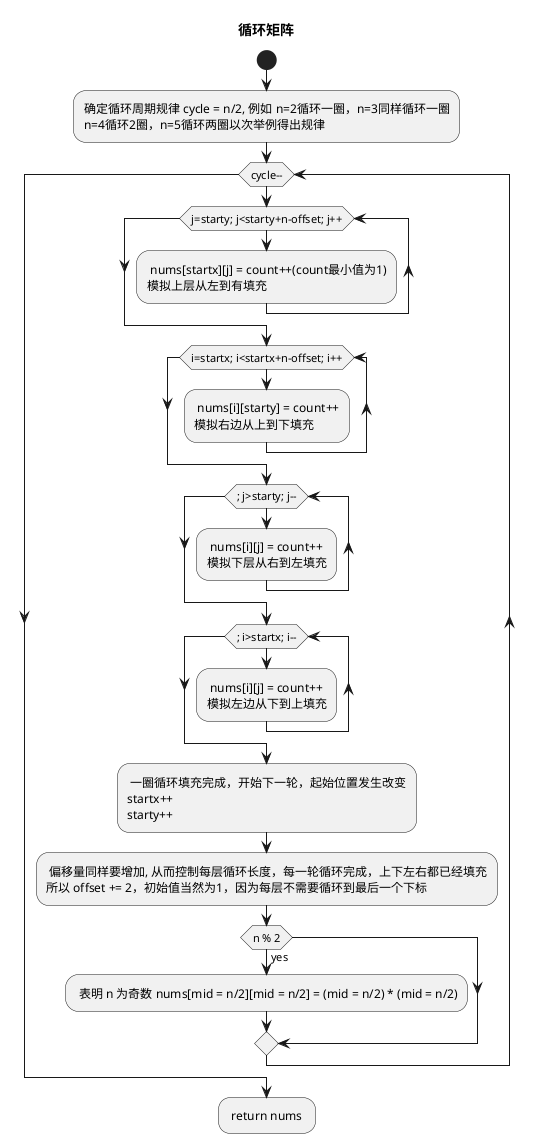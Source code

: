 @startuml
title 循环矩阵
start
:确定循环周期规律 cycle = n/2, 例如 n=2循环一圈，n=3同样循环一圈
n=4循环2圈，n=5循环两圈以次举例得出规律;
while (cycle--)
    while (j=starty; j<starty+n-offset; j++)
        : nums[startx][j] = count++(count最小值为1)
        模拟上层从左到有填充;
    endwhile
    while (i=startx; i<startx+n-offset; i++)
        : nums[i][starty] = count++
        模拟右边从上到下填充;
    endwhile
    while (; j>starty; j--)
        : nums[i][j] = count++
        模拟下层从右到左填充;
    endwhile
    while (; i>startx; i--)
        : nums[i][j] = count++
        模拟左边从下到上填充;
    endwhile
    : 一圈循环填充完成，开始下一轮，起始位置发生改变
    startx++
    starty++;
    : 偏移量同样要增加, 从而控制每层循环长度，每一轮循环完成，上下左右都已经填充
    所以 offset += 2，初始值当然为1，因为每层不需要循环到最后一个下标;
    if (n % 2) then (yes)
        : 表明 n 为奇数 nums[mid = n/2][mid = n/2] = (mid = n/2) * (mid = n/2);
    endif
endwhile
: return nums ;
@enduml
